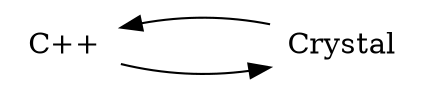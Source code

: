 digraph logo {
  cpp [shape=none label="C++"]
  crystal [shape=none label="Crystal"]

  nodesep=1
  {rank=same cpp crystal}

  cpp -> crystal
  crystal -> cpp
}
